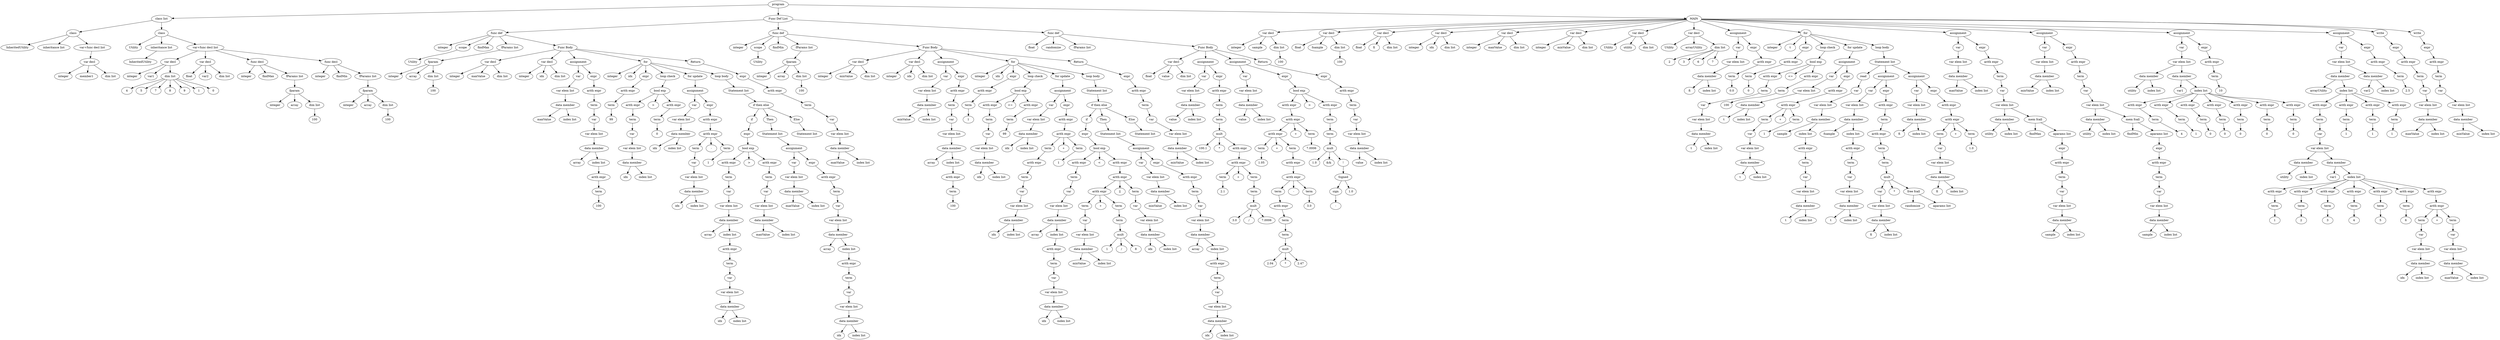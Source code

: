 digraph name {
0[label="program"]
0->1
1[label="class list"]
1->2
2[label="class"]
2->3
3[label="InheritedUtility"]
2->4
4[label="inheritance list"]
2->5
5[label="var+func decl list"]
5->6
6[label="var decl"]
6->7
7[label="integer"]
6->8
8[label="member1"]
6->9
9[label="dim list"]
1->10
10[label="class"]
10->11
11[label="Utility"]
10->12
12[label="inheritance list"]
12->13
13[label="InheritedUtility"]
10->14
14[label="var+func decl list"]
14->15
15[label="var decl"]
15->16
16[label="integer"]
15->17
17[label="var1"]
15->18
18[label="dim list"]
18->19
19[label="4"]
18->20
20[label="5"]
18->21
21[label="7"]
18->22
22[label="8"]
18->23
23[label="9"]
18->24
24[label="1"]
18->25
25[label="0"]
14->26
26[label="var decl"]
26->27
27[label="float"]
26->28
28[label="var2"]
26->29
29[label="dim list"]
14->30
30[label="func decl"]
30->31
31[label="integer"]
30->32
32[label="findMax"]
30->33
33[label="fParams list"]
33->34
34[label="fparam"]
34->35
35[label="integer"]
34->36
36[label="array"]
34->37
37[label="dim list"]
37->38
38[label="100"]
14->39
39[label="func decl"]
39->40
40[label="integer"]
39->41
41[label="findMin"]
39->42
42[label="fParams list"]
42->43
43[label="fparam"]
43->44
44[label="integer"]
43->45
45[label="array"]
43->46
46[label="dim list"]
46->47
47[label="100"]
0->48
48[label="Func Def List"]
48->49
49[label="func def"]
49->50
50[label="integer"]
49->51
51[label="scope"]
51->52
52[label="Utility"]
49->53
53[label="findMax"]
49->54
54[label="fParams list"]
54->55
55[label="fparam"]
55->56
56[label="integer"]
55->57
57[label="array"]
55->58
58[label="dim list"]
58->59
59[label="100"]
49->60
60[label="Func Body"]
60->61
61[label="var decl"]
61->62
62[label="integer"]
61->63
63[label="maxValue"]
61->64
64[label="dim list"]
60->65
65[label="var decl"]
65->66
66[label="integer"]
65->67
67[label="idx"]
65->68
68[label="dim list"]
60->69
69[label="assignment"]
69->70
70[label="var"]
70->71
71[label="var elem list"]
71->72
72[label="data member"]
72->73
73[label="maxValue"]
72->74
74[label="index list"]
69->75
75[label="expr"]
75->76
76[label="arith expr"]
76->77
77[label="term"]
77->78
78[label="var"]
78->79
79[label="var elem list"]
79->80
80[label="data member"]
80->81
81[label="array"]
80->82
82[label="index list"]
82->83
83[label="arith expr"]
83->84
84[label="term"]
84->85
85[label="100"]
60->86
86[label="for"]
86->87
87[label="integer"]
86->88
88[label="idx"]
86->89
89[label="expr"]
89->90
90[label="arith expr"]
90->91
91[label="term"]
91->92
92[label="99"]
86->93
93[label="loop check"]
93->94
94[label="bool exp"]
94->95
95[label="arith expr"]
95->96
96[label="term"]
96->97
97[label="var"]
97->98
98[label="var elem list"]
98->99
99[label="data member"]
99->100
100[label="idx"]
99->101
101[label="index list"]
94->102
102[label=">"]
94->103
103[label="arith expr"]
103->104
104[label="term"]
104->105
105[label="0"]
86->106
106[label="for update"]
106->107
107[label="assignment"]
107->108
108[label="var"]
108->109
109[label="var elem list"]
109->110
110[label="data member"]
110->111
111[label="idx"]
110->112
112[label="index list"]
107->113
113[label="expr"]
113->114
114[label="arith expr"]
114->115
115[label="arith expr"]
115->116
116[label="term"]
116->117
117[label="var"]
117->118
118[label="var elem list"]
118->119
119[label="data member"]
119->120
120[label="idx"]
119->121
121[label="index list"]
115->122
122[label="-"]
115->123
123[label="term"]
123->124
124[label="1"]
86->125
125[label="loop body"]
125->126
126[label="Statement list"]
126->127
127[label="if then else"]
127->128
128[label="if"]
128->129
129[label="expr"]
129->130
130[label="bool exp"]
130->131
131[label="arith expr"]
131->132
132[label="term"]
132->133
133[label="var"]
133->134
134[label="var elem list"]
134->135
135[label="data member"]
135->136
136[label="array"]
135->137
137[label="index list"]
137->138
138[label="arith expr"]
138->139
139[label="term"]
139->140
140[label="var"]
140->141
141[label="var elem list"]
141->142
142[label="data member"]
142->143
143[label="idx"]
142->144
144[label="index list"]
130->145
145[label=">"]
130->146
146[label="arith expr"]
146->147
147[label="term"]
147->148
148[label="var"]
148->149
149[label="var elem list"]
149->150
150[label="data member"]
150->151
151[label="maxValue"]
150->152
152[label="index list"]
127->153
153[label="Then"]
153->154
154[label="Statement list"]
154->155
155[label="assignment"]
155->156
156[label="var"]
156->157
157[label="var elem list"]
157->158
158[label="data member"]
158->159
159[label="maxValue"]
158->160
160[label="index list"]
155->161
161[label="expr"]
161->162
162[label="arith expr"]
162->163
163[label="term"]
163->164
164[label="var"]
164->165
165[label="var elem list"]
165->166
166[label="data member"]
166->167
167[label="array"]
166->168
168[label="index list"]
168->169
169[label="arith expr"]
169->170
170[label="term"]
170->171
171[label="var"]
171->172
172[label="var elem list"]
172->173
173[label="data member"]
173->174
174[label="idx"]
173->175
175[label="index list"]
127->176
176[label="Else"]
176->177
177[label="Statement list"]
60->178
178[label="Return"]
178->179
179[label="expr"]
179->180
180[label="arith expr"]
180->181
181[label="term"]
181->182
182[label="var"]
182->183
183[label="var elem list"]
183->184
184[label="data member"]
184->185
185[label="maxValue"]
184->186
186[label="index list"]
48->187
187[label="func def"]
187->188
188[label="integer"]
187->189
189[label="scope"]
189->190
190[label="Utility"]
187->191
191[label="findMin"]
187->192
192[label="fParams list"]
192->193
193[label="fparam"]
193->194
194[label="integer"]
193->195
195[label="array"]
193->196
196[label="dim list"]
196->197
197[label="100"]
187->198
198[label="Func Body"]
198->199
199[label="var decl"]
199->200
200[label="integer"]
199->201
201[label="minValue"]
199->202
202[label="dim list"]
198->203
203[label="var decl"]
203->204
204[label="integer"]
203->205
205[label="idx"]
203->206
206[label="dim list"]
198->207
207[label="assignment"]
207->208
208[label="var"]
208->209
209[label="var elem list"]
209->210
210[label="data member"]
210->211
211[label="minValue"]
210->212
212[label="index list"]
207->213
213[label="expr"]
213->214
214[label="arith expr"]
214->215
215[label="term"]
215->216
216[label="var"]
216->217
217[label="var elem list"]
217->218
218[label="data member"]
218->219
219[label="array"]
218->220
220[label="index list"]
220->221
221[label="arith expr"]
221->222
222[label="term"]
222->223
223[label="100"]
198->224
224[label="for"]
224->225
225[label="integer"]
224->226
226[label="idx"]
224->227
227[label="expr"]
227->228
228[label="arith expr"]
228->229
229[label="term"]
229->230
230[label="1"]
224->231
231[label="loop check"]
231->232
232[label="bool exp"]
232->233
233[label="arith expr"]
233->234
234[label="term"]
234->235
235[label="var"]
235->236
236[label="var elem list"]
236->237
237[label="data member"]
237->238
238[label="idx"]
237->239
239[label="index list"]
232->240
240[label="<="]
232->241
241[label="arith expr"]
241->242
242[label="term"]
242->243
243[label="99"]
224->244
244[label="for update"]
244->245
245[label="assignment"]
245->246
246[label="var"]
246->247
247[label="var elem list"]
247->248
248[label="data member"]
248->249
249[label="idx"]
248->250
250[label="index list"]
245->251
251[label="expr"]
251->252
252[label="arith expr"]
252->253
253[label="arith expr"]
253->254
254[label="term"]
254->255
255[label="arith expr"]
255->256
256[label="term"]
256->257
257[label="var"]
257->258
258[label="var elem list"]
258->259
259[label="data member"]
259->260
260[label="idx"]
259->261
261[label="index list"]
253->262
262[label="+"]
253->263
263[label="term"]
263->264
264[label="1"]
224->265
265[label="loop body"]
265->266
266[label="Statement list"]
266->267
267[label="if then else"]
267->268
268[label="if"]
268->269
269[label="expr"]
269->270
270[label="bool exp"]
270->271
271[label="arith expr"]
271->272
272[label="term"]
272->273
273[label="var"]
273->274
274[label="var elem list"]
274->275
275[label="data member"]
275->276
276[label="array"]
275->277
277[label="index list"]
277->278
278[label="arith expr"]
278->279
279[label="term"]
279->280
280[label="var"]
280->281
281[label="var elem list"]
281->282
282[label="data member"]
282->283
283[label="idx"]
282->284
284[label="index list"]
270->285
285[label="<"]
270->286
286[label="arith expr"]
286->287
287[label="arith expr"]
287->288
288[label="arith expr"]
288->289
289[label="term"]
289->290
290[label="var"]
290->291
291[label="var elem list"]
291->292
292[label="data member"]
292->293
293[label="minValue"]
292->294
294[label="index list"]
288->295
295[label="+"]
288->296
296[label="term"]
296->297
297[label="term"]
297->298
298[label="mult"]
298->299
299[label="1"]
298->300
300[label="/"]
298->301
301[label="8"]
287->302
302[label="||"]
287->303
303[label="term"]
303->304
304[label="var"]
304->305
305[label="var elem list"]
305->306
306[label="data member"]
306->307
307[label="idx"]
306->308
308[label="index list"]
267->309
309[label="Then"]
309->310
310[label="Statement list"]
310->311
311[label="assignment"]
311->312
312[label="var"]
312->313
313[label="var elem list"]
313->314
314[label="data member"]
314->315
315[label="minValue"]
314->316
316[label="index list"]
311->317
317[label="expr"]
317->318
318[label="arith expr"]
318->319
319[label="term"]
319->320
320[label="var"]
320->321
321[label="var elem list"]
321->322
322[label="data member"]
322->323
323[label="array"]
322->324
324[label="index list"]
324->325
325[label="arith expr"]
325->326
326[label="term"]
326->327
327[label="var"]
327->328
328[label="var elem list"]
328->329
329[label="data member"]
329->330
330[label="idx"]
329->331
331[label="index list"]
267->332
332[label="Else"]
332->333
333[label="Statement list"]
198->334
334[label="Return"]
334->335
335[label="expr"]
335->336
336[label="arith expr"]
336->337
337[label="term"]
337->338
338[label="var"]
338->339
339[label="var elem list"]
339->340
340[label="data member"]
340->341
341[label="minValue"]
340->342
342[label="index list"]
48->343
343[label="func def"]
343->344
344[label="float"]
343->345
345[label="randomize"]
343->346
346[label="fParams list"]
343->347
347[label="Func Body"]
347->348
348[label="var decl"]
348->349
349[label="float"]
348->350
350[label="value"]
348->351
351[label="dim list"]
347->352
352[label="assignment"]
352->353
353[label="var"]
353->354
354[label="var elem list"]
354->355
355[label="data member"]
355->356
356[label="value"]
355->357
357[label="index list"]
352->358
358[label="expr"]
358->359
359[label="arith expr"]
359->360
360[label="term"]
360->361
361[label="term"]
361->362
362[label="mult"]
362->363
363[label="100.1"]
362->364
364[label="*"]
362->365
365[label="arith expr"]
365->366
366[label="arith expr"]
366->367
367[label="term"]
367->368
368[label="2.1"]
366->369
369[label="+"]
366->370
370[label="term"]
370->371
371[label="term"]
371->372
372[label="mult"]
372->373
373[label="3.0"]
372->374
374[label="/"]
372->375
375[label="7.0006"]
347->376
376[label="assignment"]
376->377
377[label="var"]
377->378
378[label="var elem list"]
378->379
379[label="data member"]
379->380
380[label="value"]
379->381
381[label="index list"]
376->382
382[label="expr"]
382->383
383[label="bool exp"]
383->384
384[label="arith expr"]
384->385
385[label="arith expr"]
385->386
386[label="arith expr"]
386->387
387[label="term"]
387->388
388[label="1.05"]
386->389
389[label="+"]
386->390
390[label="term"]
390->391
391[label="arith expr"]
391->392
392[label="arith expr"]
392->393
393[label="term"]
393->394
394[label="arith expr"]
394->395
395[label="term"]
395->396
396[label="term"]
396->397
397[label="mult"]
397->398
398[label="2.04"]
397->399
399[label="*"]
397->400
400[label="2.47"]
392->401
401[label="-"]
392->402
402[label="term"]
402->403
403[label="3.0"]
385->404
404[label="+"]
385->405
405[label="term"]
405->406
406[label="7.0006"]
383->407
407[label=">"]
383->408
408[label="arith expr"]
408->409
409[label="term"]
409->410
410[label="term"]
410->411
411[label="mult"]
411->412
412[label="1.0"]
411->413
413[label="&&"]
411->414
414[label="!"]
414->415
415[label="Signed"]
415->416
416[label="sign"]
416->417
417[label="-"]
415->418
418[label="1.0"]
347->419
419[label="Return"]
419->420
420[label="expr"]
420->421
421[label="arith expr"]
421->422
422[label="term"]
422->423
423[label="var"]
423->424
424[label="var elem list"]
424->425
425[label="data member"]
425->426
426[label="value"]
425->427
427[label="index list"]
0->428
428[label="MAIN"]
428->429
429[label="var decl"]
429->430
430[label="integer"]
429->431
431[label="sample"]
429->432
432[label="dim list"]
432->433
433[label="100"]
428->434
434[label="var decl"]
434->435
435[label="float"]
434->436
436[label="fsample"]
434->437
437[label="dim list"]
437->438
438[label="100"]
428->439
439[label="var decl"]
439->440
440[label="float"]
439->441
441[label="fi"]
439->442
442[label="dim list"]
428->443
443[label="var decl"]
443->444
444[label="integer"]
443->445
445[label="idx"]
443->446
446[label="dim list"]
428->447
447[label="var decl"]
447->448
448[label="integer"]
447->449
449[label="maxValue"]
447->450
450[label="dim list"]
428->451
451[label="var decl"]
451->452
452[label="integer"]
451->453
453[label="minValue"]
451->454
454[label="dim list"]
428->455
455[label="var decl"]
455->456
456[label="Utility"]
455->457
457[label="utility"]
455->458
458[label="dim list"]
428->459
459[label="var decl"]
459->460
460[label="Utility"]
459->461
461[label="arrayUtility"]
459->462
462[label="dim list"]
462->463
463[label="2"]
462->464
464[label="3"]
462->465
465[label="6"]
462->466
466[label="7"]
428->467
467[label="assignment"]
467->468
468[label="var"]
468->469
469[label="var elem list"]
469->470
470[label="data member"]
470->471
471[label="fi"]
470->472
472[label="index list"]
467->473
473[label="expr"]
473->474
474[label="arith expr"]
474->475
475[label="term"]
475->476
476[label="0.0"]
428->477
477[label="for"]
477->478
478[label="integer"]
477->479
479[label="t"]
477->480
480[label="expr"]
480->481
481[label="arith expr"]
481->482
482[label="term"]
482->483
483[label="0"]
477->484
484[label="loop check"]
484->485
485[label="bool exp"]
485->486
486[label="arith expr"]
486->487
487[label="term"]
487->488
488[label="var"]
488->489
489[label="var elem list"]
489->490
490[label="data member"]
490->491
491[label="t"]
490->492
492[label="index list"]
485->493
493[label="<="]
485->494
494[label="arith expr"]
494->495
495[label="term"]
495->496
496[label="100"]
477->497
497[label="for update"]
497->498
498[label="assignment"]
498->499
499[label="var"]
499->500
500[label="var elem list"]
500->501
501[label="data member"]
501->502
502[label="t"]
501->503
503[label="index list"]
498->504
504[label="expr"]
504->505
505[label="arith expr"]
505->506
506[label="arith expr"]
506->507
507[label="term"]
507->508
508[label="var"]
508->509
509[label="var elem list"]
509->510
510[label="data member"]
510->511
511[label="t"]
510->512
512[label="index list"]
506->513
513[label="+"]
506->514
514[label="term"]
514->515
515[label="1"]
477->516
516[label="loop body"]
516->517
517[label="Statement list"]
517->518
518[label="read"]
518->519
519[label="var"]
519->520
520[label="var elem list"]
520->521
521[label="data member"]
521->522
522[label="sample"]
521->523
523[label="index list"]
523->524
524[label="arith expr"]
524->525
525[label="term"]
525->526
526[label="var"]
526->527
527[label="var elem list"]
527->528
528[label="data member"]
528->529
529[label="t"]
528->530
530[label="index list"]
517->531
531[label="assignment"]
531->532
532[label="var"]
532->533
533[label="var elem list"]
533->534
534[label="data member"]
534->535
535[label="fsample"]
534->536
536[label="index list"]
536->537
537[label="arith expr"]
537->538
538[label="term"]
538->539
539[label="var"]
539->540
540[label="var elem list"]
540->541
541[label="data member"]
541->542
542[label="t"]
541->543
543[label="index list"]
531->544
544[label="expr"]
544->545
545[label="arith expr"]
545->546
546[label="term"]
546->547
547[label="arith expr"]
547->548
548[label="term"]
548->549
549[label="term"]
549->550
550[label="mult"]
550->551
551[label="var"]
551->552
552[label="var elem list"]
552->553
553[label="data member"]
553->554
554[label="fi"]
553->555
555[label="index list"]
550->556
556[label="*"]
550->557
557[label="free fcall"]
557->558
558[label="randomize"]
557->559
559[label="aparams list"]
517->560
560[label="assignment"]
560->561
561[label="var"]
561->562
562[label="var elem list"]
562->563
563[label="data member"]
563->564
564[label="fi"]
563->565
565[label="index list"]
560->566
566[label="expr"]
566->567
567[label="arith expr"]
567->568
568[label="arith expr"]
568->569
569[label="term"]
569->570
570[label="var"]
570->571
571[label="var elem list"]
571->572
572[label="data member"]
572->573
573[label="fi"]
572->574
574[label="index list"]
568->575
575[label="+"]
568->576
576[label="term"]
576->577
577[label="1.0"]
428->578
578[label="assignment"]
578->579
579[label="var"]
579->580
580[label="var elem list"]
580->581
581[label="data member"]
581->582
582[label="maxValue"]
581->583
583[label="index list"]
578->584
584[label="expr"]
584->585
585[label="arith expr"]
585->586
586[label="term"]
586->587
587[label="var"]
587->588
588[label="var elem list"]
588->589
589[label="data member"]
589->590
590[label="utility"]
589->591
591[label="index list"]
588->592
592[label="mem fcall"]
592->593
593[label="findMax"]
592->594
594[label="aparams list"]
594->595
595[label="expr"]
595->596
596[label="arith expr"]
596->597
597[label="term"]
597->598
598[label="var"]
598->599
599[label="var elem list"]
599->600
600[label="data member"]
600->601
601[label="sample"]
600->602
602[label="index list"]
428->603
603[label="assignment"]
603->604
604[label="var"]
604->605
605[label="var elem list"]
605->606
606[label="data member"]
606->607
607[label="minValue"]
606->608
608[label="index list"]
603->609
609[label="expr"]
609->610
610[label="arith expr"]
610->611
611[label="term"]
611->612
612[label="var"]
612->613
613[label="var elem list"]
613->614
614[label="data member"]
614->615
615[label="utility"]
614->616
616[label="index list"]
613->617
617[label="mem fcall"]
617->618
618[label="findMin"]
617->619
619[label="aparams list"]
619->620
620[label="expr"]
620->621
621[label="arith expr"]
621->622
622[label="term"]
622->623
623[label="var"]
623->624
624[label="var elem list"]
624->625
625[label="data member"]
625->626
626[label="sample"]
625->627
627[label="index list"]
428->628
628[label="assignment"]
628->629
629[label="var"]
629->630
630[label="var elem list"]
630->631
631[label="data member"]
631->632
632[label="utility"]
631->633
633[label="index list"]
630->634
634[label="data member"]
634->635
635[label="var1"]
634->636
636[label="index list"]
636->637
637[label="arith expr"]
637->638
638[label="term"]
638->639
639[label="4"]
636->640
640[label="arith expr"]
640->641
641[label="term"]
641->642
642[label="1"]
636->643
643[label="arith expr"]
643->644
644[label="term"]
644->645
645[label="0"]
636->646
646[label="arith expr"]
646->647
647[label="term"]
647->648
648[label="0"]
636->649
649[label="arith expr"]
649->650
650[label="term"]
650->651
651[label="0"]
636->652
652[label="arith expr"]
652->653
653[label="term"]
653->654
654[label="0"]
636->655
655[label="arith expr"]
655->656
656[label="term"]
656->657
657[label="0"]
628->658
658[label="expr"]
658->659
659[label="arith expr"]
659->660
660[label="term"]
660->661
661[label="10"]
428->662
662[label="assignment"]
662->663
663[label="var"]
663->664
664[label="var elem list"]
664->665
665[label="data member"]
665->666
666[label="arrayUtility"]
665->667
667[label="index list"]
667->668
668[label="arith expr"]
668->669
669[label="term"]
669->670
670[label="var"]
670->671
671[label="var elem list"]
671->672
672[label="data member"]
672->673
673[label="utility"]
672->674
674[label="index list"]
671->675
675[label="data member"]
675->676
676[label="var1"]
675->677
677[label="index list"]
677->678
678[label="arith expr"]
678->679
679[label="term"]
679->680
680[label="1"]
677->681
681[label="arith expr"]
681->682
682[label="term"]
682->683
683[label="2"]
677->684
684[label="arith expr"]
684->685
685[label="term"]
685->686
686[label="3"]
677->687
687[label="arith expr"]
687->688
688[label="term"]
688->689
689[label="4"]
677->690
690[label="arith expr"]
690->691
691[label="term"]
691->692
692[label="5"]
677->693
693[label="arith expr"]
693->694
694[label="term"]
694->695
695[label="6"]
677->696
696[label="arith expr"]
696->697
697[label="arith expr"]
697->698
698[label="term"]
698->699
699[label="var"]
699->700
700[label="var elem list"]
700->701
701[label="data member"]
701->702
702[label="idx"]
701->703
703[label="index list"]
697->704
704[label="+"]
697->705
705[label="term"]
705->706
706[label="var"]
706->707
707[label="var elem list"]
707->708
708[label="data member"]
708->709
709[label="maxValue"]
708->710
710[label="index list"]
667->711
711[label="arith expr"]
711->712
712[label="term"]
712->713
713[label="1"]
667->714
714[label="arith expr"]
714->715
715[label="term"]
715->716
716[label="1"]
667->717
717[label="arith expr"]
717->718
718[label="term"]
718->719
719[label="1"]
664->720
720[label="data member"]
720->721
721[label="var2"]
720->722
722[label="index list"]
662->723
723[label="expr"]
723->724
724[label="arith expr"]
724->725
725[label="term"]
725->726
726[label="2.5"]
428->727
727[label="write"]
727->728
728[label="expr"]
728->729
729[label="arith expr"]
729->730
730[label="term"]
730->731
731[label="var"]
731->732
732[label="var elem list"]
732->733
733[label="data member"]
733->734
734[label="maxValue"]
733->735
735[label="index list"]
428->736
736[label="write"]
736->737
737[label="expr"]
737->738
738[label="arith expr"]
738->739
739[label="term"]
739->740
740[label="var"]
740->741
741[label="var elem list"]
741->742
742[label="data member"]
742->743
743[label="minValue"]
742->744
744[label="index list"]
}